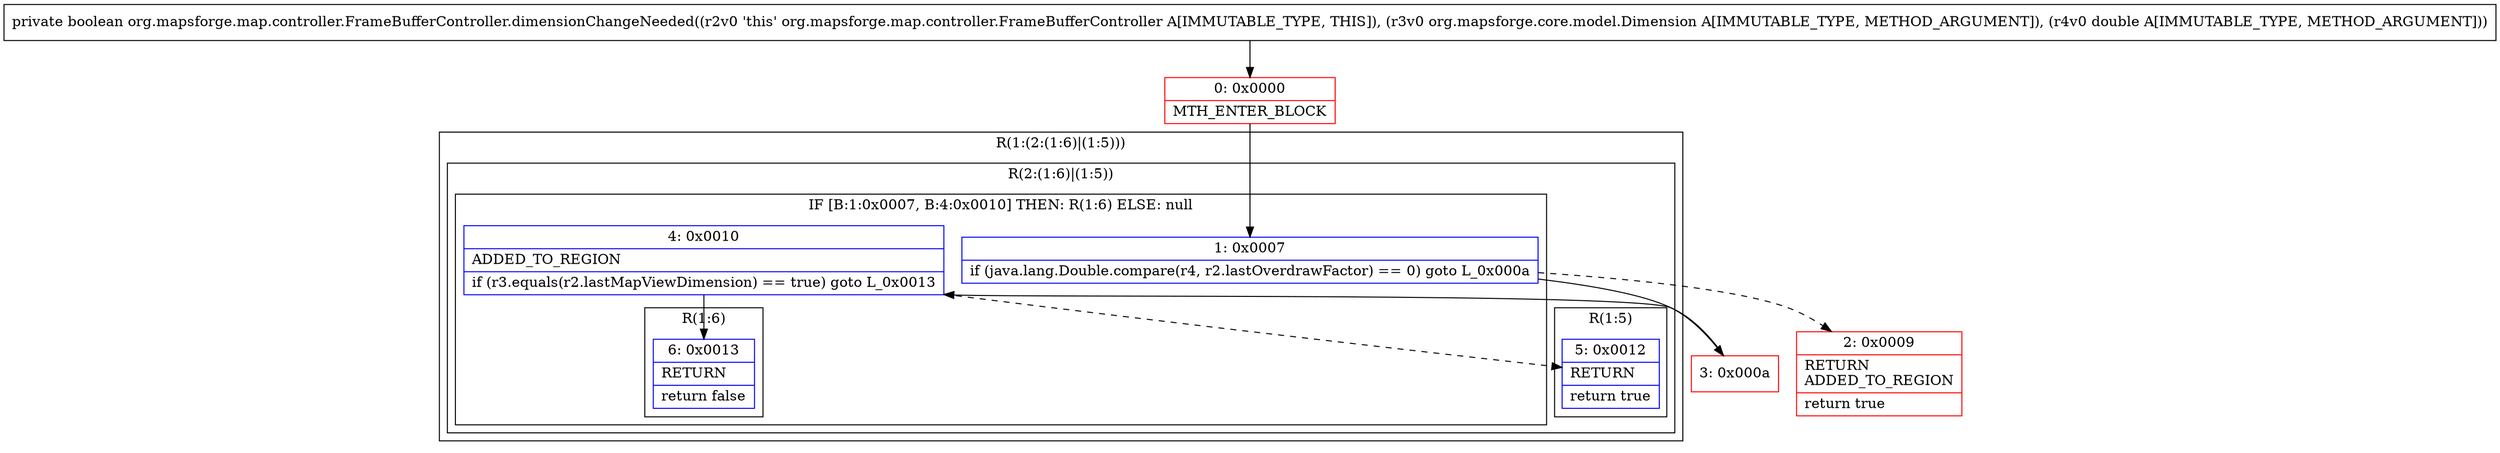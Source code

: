 digraph "CFG fororg.mapsforge.map.controller.FrameBufferController.dimensionChangeNeeded(Lorg\/mapsforge\/core\/model\/Dimension;D)Z" {
subgraph cluster_Region_663715114 {
label = "R(1:(2:(1:6)|(1:5)))";
node [shape=record,color=blue];
subgraph cluster_Region_1525689607 {
label = "R(2:(1:6)|(1:5))";
node [shape=record,color=blue];
subgraph cluster_IfRegion_2096592472 {
label = "IF [B:1:0x0007, B:4:0x0010] THEN: R(1:6) ELSE: null";
node [shape=record,color=blue];
Node_1 [shape=record,label="{1\:\ 0x0007|if (java.lang.Double.compare(r4, r2.lastOverdrawFactor) == 0) goto L_0x000a\l}"];
Node_4 [shape=record,label="{4\:\ 0x0010|ADDED_TO_REGION\l|if (r3.equals(r2.lastMapViewDimension) == true) goto L_0x0013\l}"];
subgraph cluster_Region_1763895239 {
label = "R(1:6)";
node [shape=record,color=blue];
Node_6 [shape=record,label="{6\:\ 0x0013|RETURN\l|return false\l}"];
}
}
subgraph cluster_Region_890810852 {
label = "R(1:5)";
node [shape=record,color=blue];
Node_5 [shape=record,label="{5\:\ 0x0012|RETURN\l|return true\l}"];
}
}
}
Node_0 [shape=record,color=red,label="{0\:\ 0x0000|MTH_ENTER_BLOCK\l}"];
Node_2 [shape=record,color=red,label="{2\:\ 0x0009|RETURN\lADDED_TO_REGION\l|return true\l}"];
Node_3 [shape=record,color=red,label="{3\:\ 0x000a}"];
MethodNode[shape=record,label="{private boolean org.mapsforge.map.controller.FrameBufferController.dimensionChangeNeeded((r2v0 'this' org.mapsforge.map.controller.FrameBufferController A[IMMUTABLE_TYPE, THIS]), (r3v0 org.mapsforge.core.model.Dimension A[IMMUTABLE_TYPE, METHOD_ARGUMENT]), (r4v0 double A[IMMUTABLE_TYPE, METHOD_ARGUMENT])) }"];
MethodNode -> Node_0;
Node_1 -> Node_2[style=dashed];
Node_1 -> Node_3;
Node_4 -> Node_5[style=dashed];
Node_4 -> Node_6;
Node_0 -> Node_1;
Node_3 -> Node_4;
}

